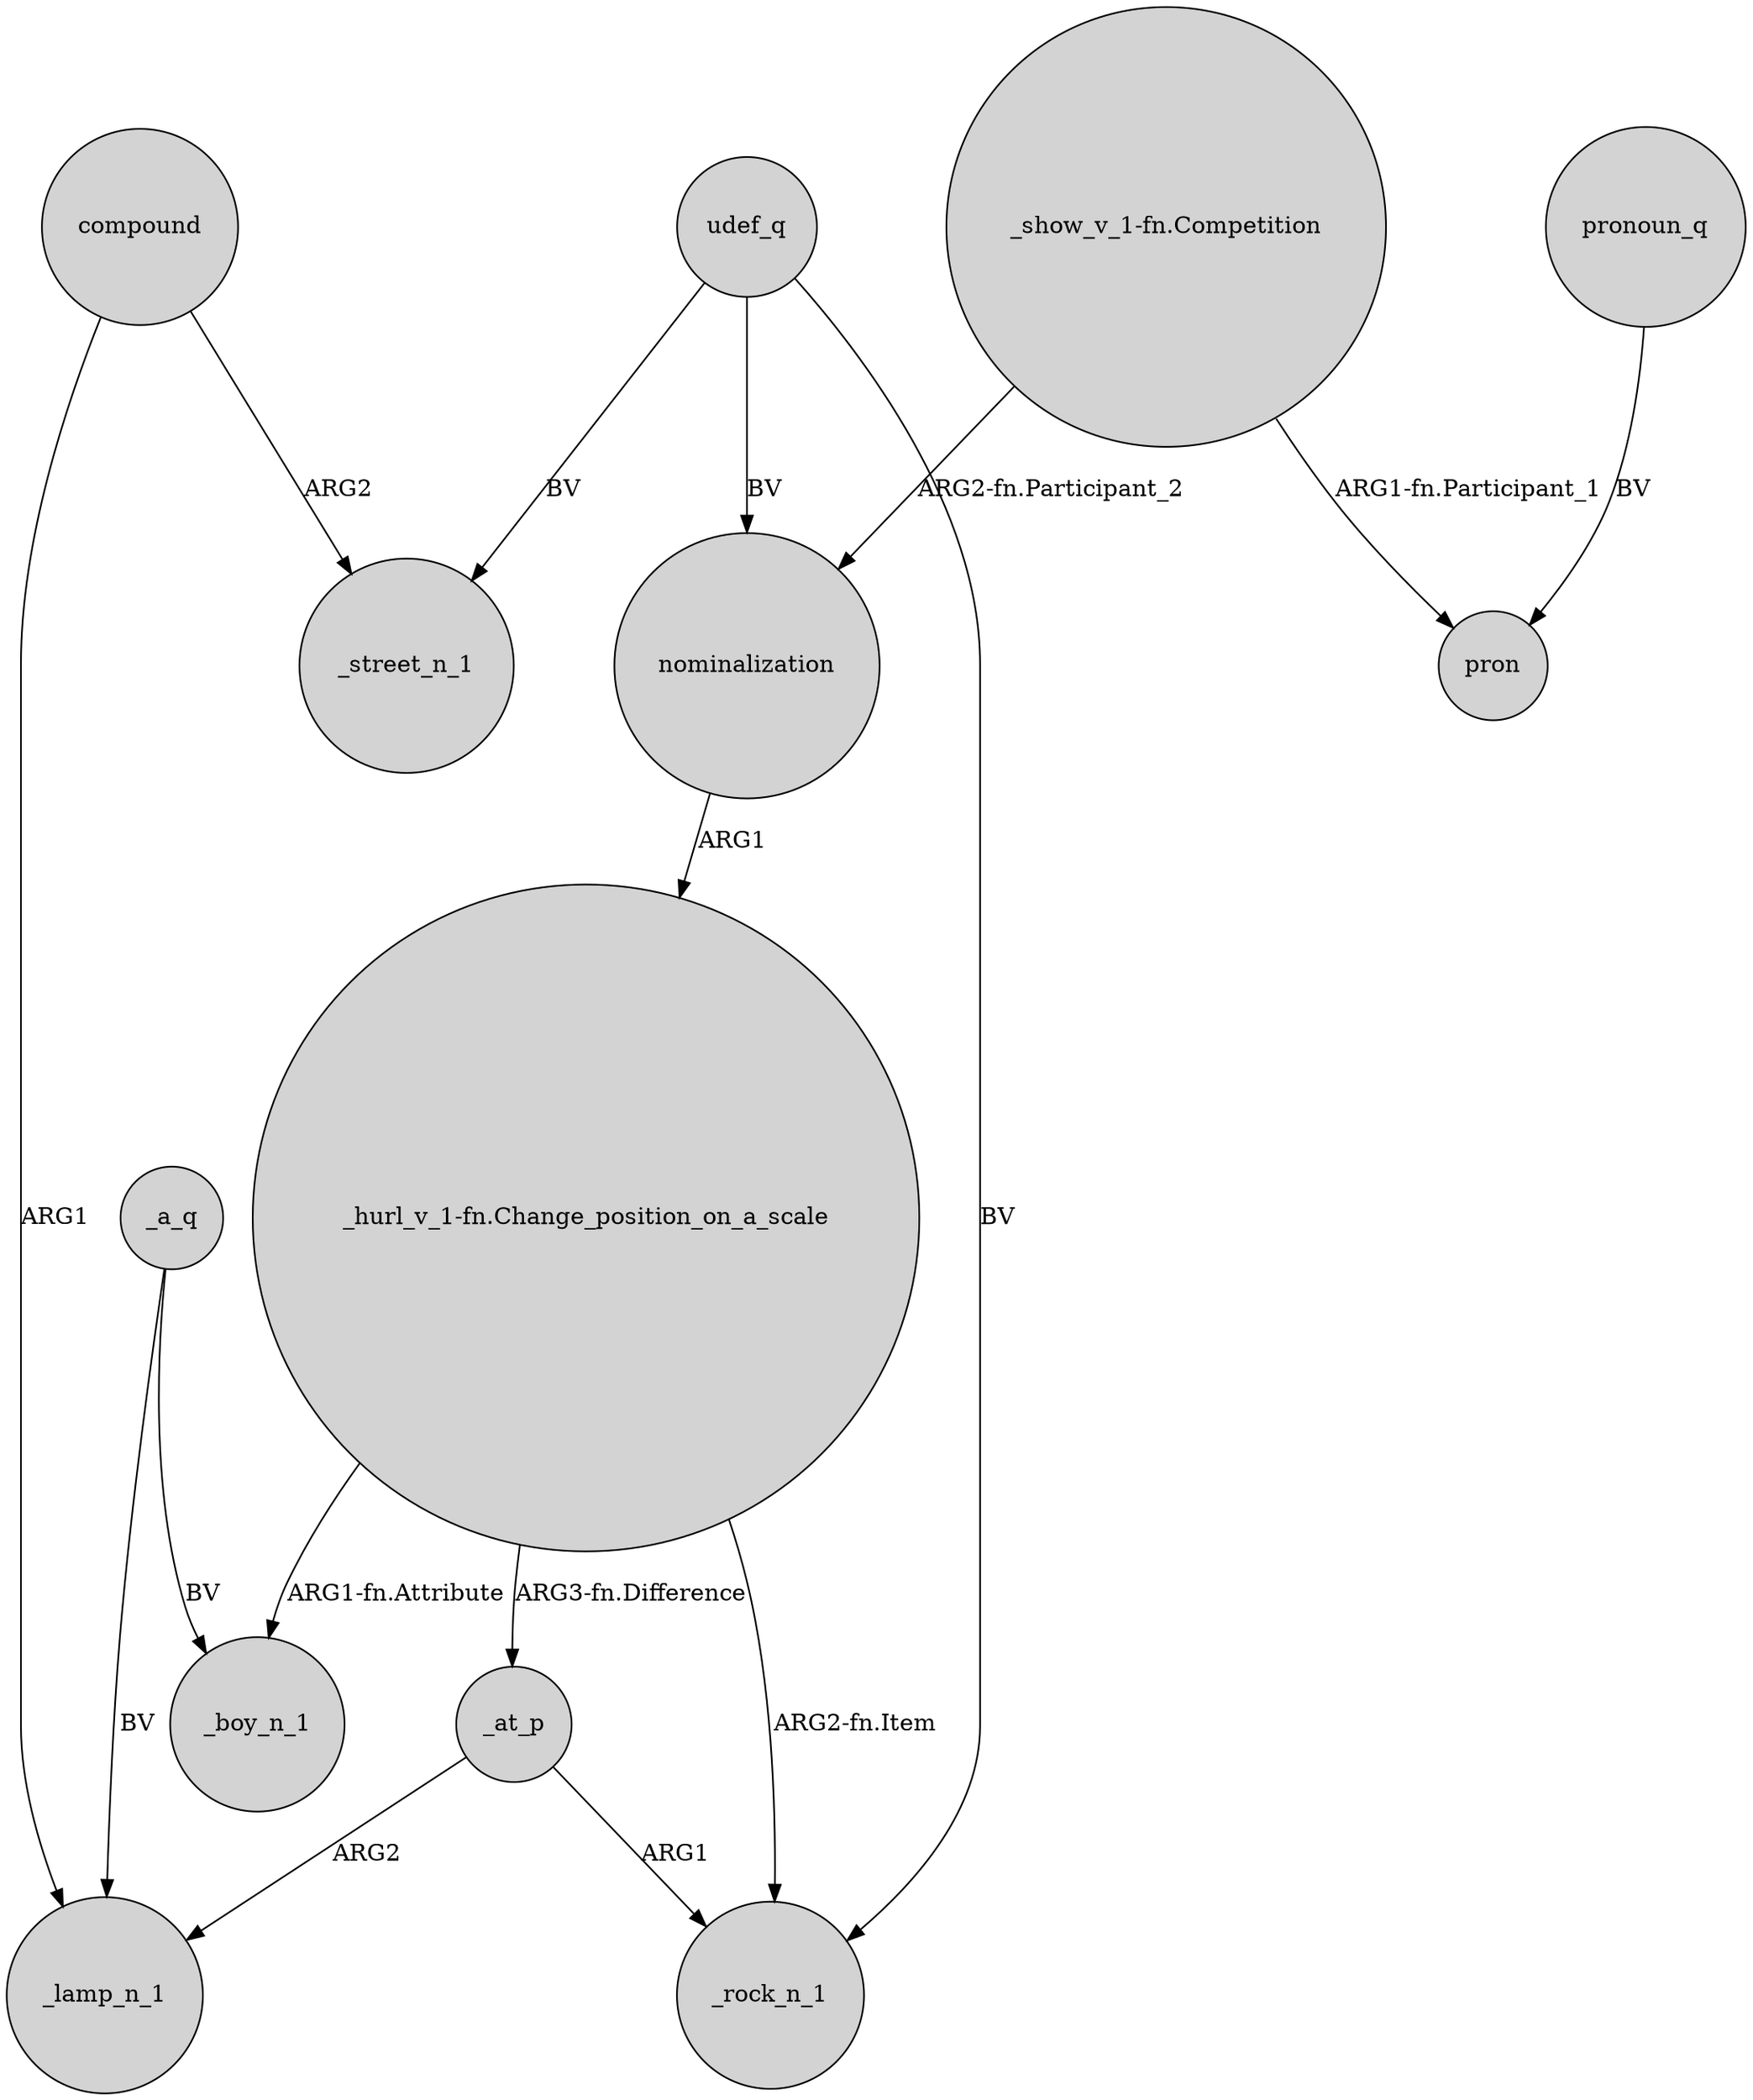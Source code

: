 digraph {
	node [shape=circle style=filled]
	_at_p -> _lamp_n_1 [label=ARG2]
	"_hurl_v_1-fn.Change_position_on_a_scale" -> _boy_n_1 [label="ARG1-fn.Attribute"]
	nominalization -> "_hurl_v_1-fn.Change_position_on_a_scale" [label=ARG1]
	"_show_v_1-fn.Competition" -> nominalization [label="ARG2-fn.Participant_2"]
	_a_q -> _lamp_n_1 [label=BV]
	"_show_v_1-fn.Competition" -> pron [label="ARG1-fn.Participant_1"]
	udef_q -> _rock_n_1 [label=BV]
	"_hurl_v_1-fn.Change_position_on_a_scale" -> _at_p [label="ARG3-fn.Difference"]
	_a_q -> _boy_n_1 [label=BV]
	compound -> _lamp_n_1 [label=ARG1]
	"_hurl_v_1-fn.Change_position_on_a_scale" -> _rock_n_1 [label="ARG2-fn.Item"]
	pronoun_q -> pron [label=BV]
	compound -> _street_n_1 [label=ARG2]
	_at_p -> _rock_n_1 [label=ARG1]
	udef_q -> nominalization [label=BV]
	udef_q -> _street_n_1 [label=BV]
}
